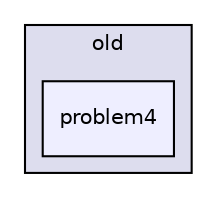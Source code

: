 digraph "C:/Users/Ayo/Desktop/jenes 2.0/src/jenes/tutorials/old/problem4" {
  compound=true
  node [ fontsize="10", fontname="Helvetica"];
  edge [ labelfontsize="10", labelfontname="Helvetica"];
  subgraph clusterdir_ef30465ad283d2c9261a48472e49d20d {
    graph [ bgcolor="#ddddee", pencolor="black", label="old" fontname="Helvetica", fontsize="10", URL="dir_ef30465ad283d2c9261a48472e49d20d.html"]
  dir_ed2896156c9207269a9d059a8a4467cb [shape=box, label="problem4", style="filled", fillcolor="#eeeeff", pencolor="black", URL="dir_ed2896156c9207269a9d059a8a4467cb.html"];
  }
}

